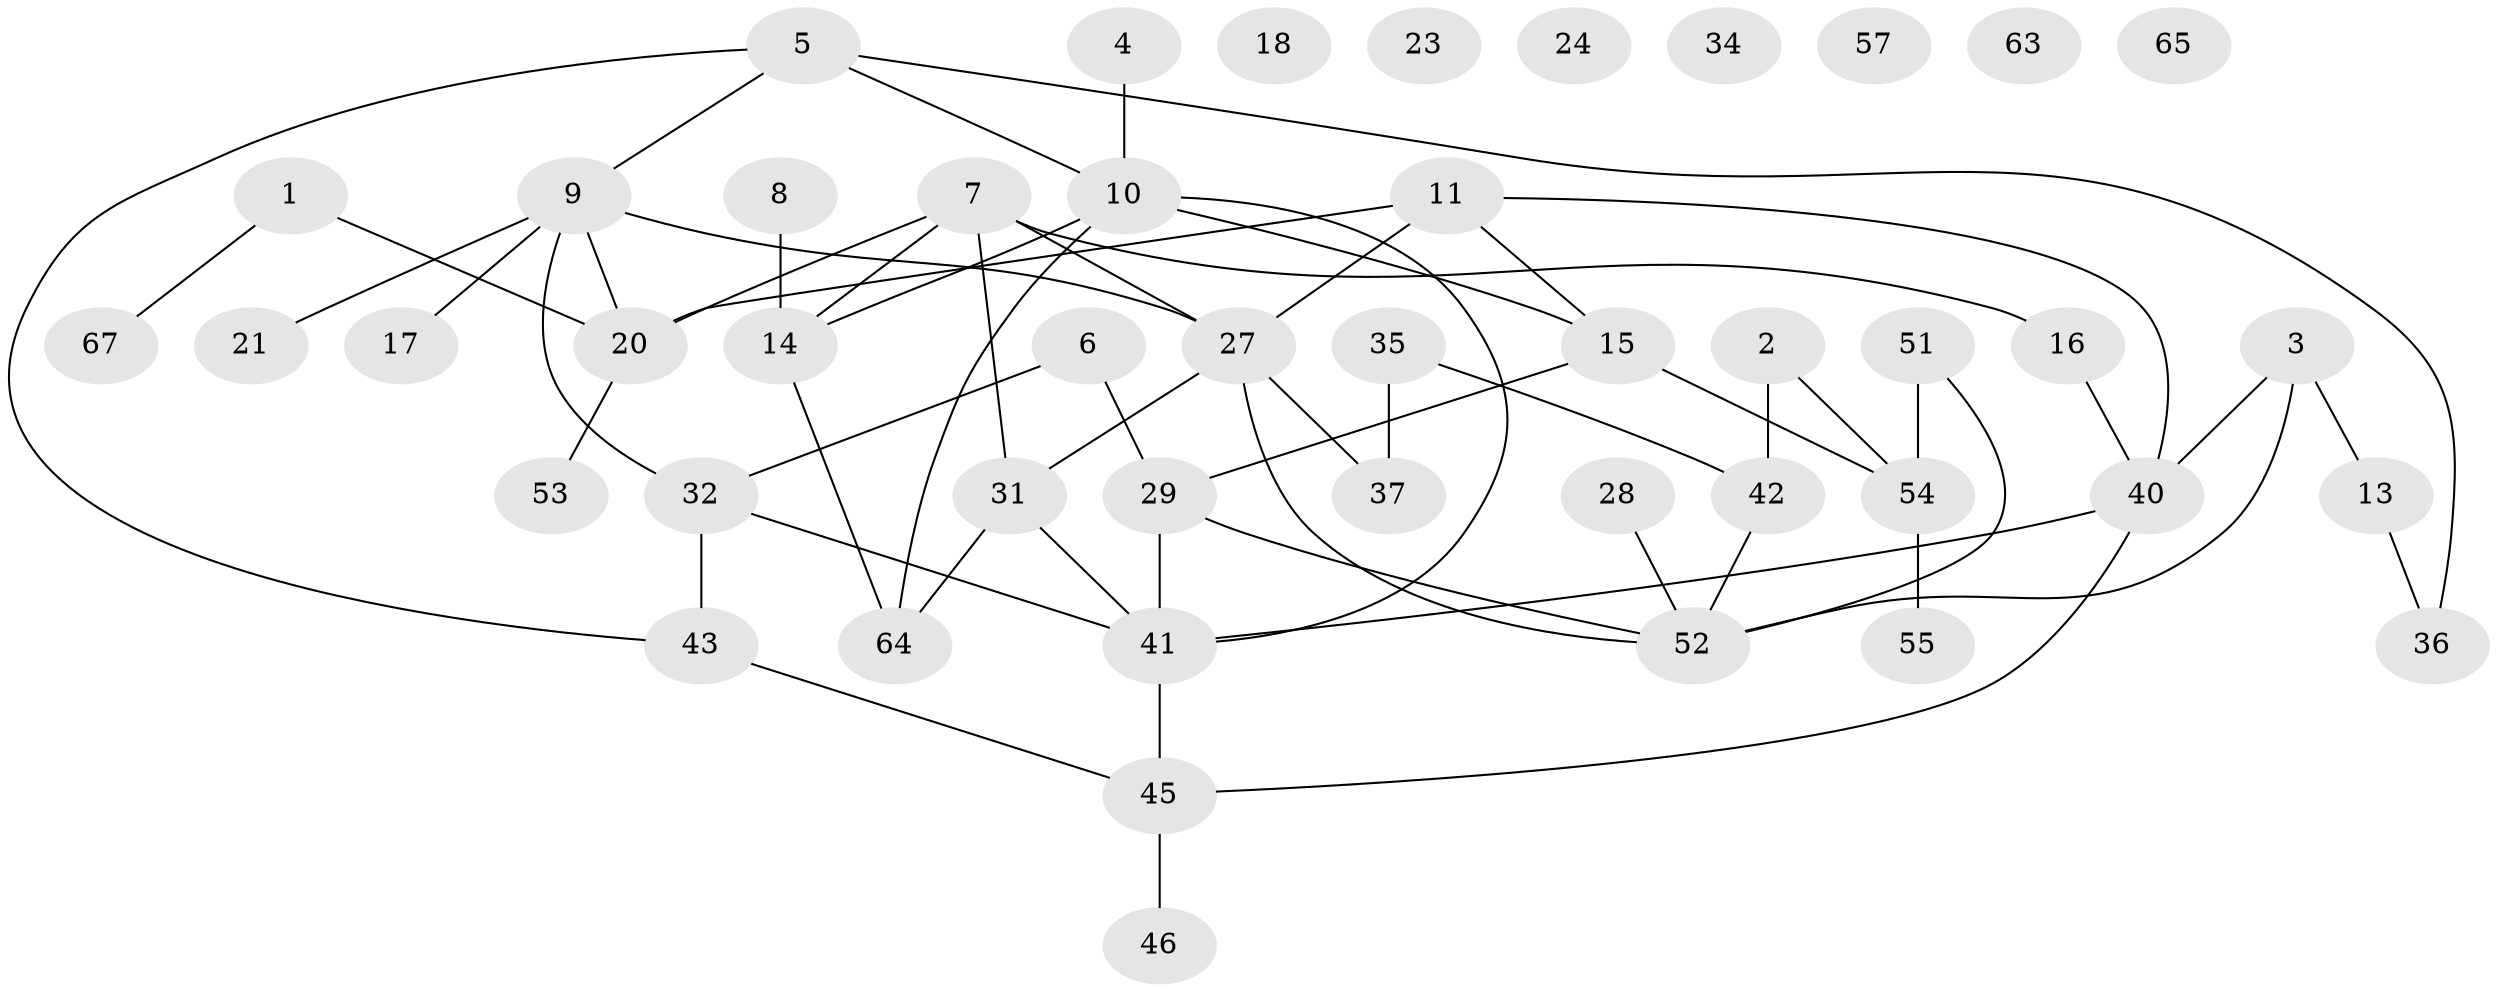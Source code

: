 // original degree distribution, {1: 0.2112676056338028, 2: 0.29577464788732394, 4: 0.11267605633802817, 6: 0.028169014084507043, 5: 0.09859154929577464, 3: 0.16901408450704225, 0: 0.08450704225352113}
// Generated by graph-tools (version 1.1) at 2025/41/03/06/25 10:41:19]
// undirected, 46 vertices, 60 edges
graph export_dot {
graph [start="1"]
  node [color=gray90,style=filled];
  1 [super="+33"];
  2;
  3 [super="+12"];
  4;
  5 [super="+26"];
  6;
  7 [super="+38"];
  8;
  9 [super="+30"];
  10 [super="+22"];
  11 [super="+25"];
  13;
  14 [super="+19"];
  15 [super="+70"];
  16;
  17;
  18;
  20 [super="+50"];
  21;
  23;
  24;
  27 [super="+62"];
  28;
  29 [super="+39"];
  31;
  32 [super="+47"];
  34 [super="+69"];
  35 [super="+66"];
  36 [super="+58"];
  37 [super="+68"];
  40 [super="+44"];
  41 [super="+59"];
  42;
  43 [super="+49"];
  45 [super="+48"];
  46;
  51 [super="+60"];
  52 [super="+71"];
  53 [super="+56"];
  54 [super="+61"];
  55;
  57;
  63;
  64;
  65;
  67;
  1 -- 67;
  1 -- 20;
  2 -- 42;
  2 -- 54;
  3 -- 13;
  3 -- 52;
  3 -- 40;
  4 -- 10;
  5 -- 9;
  5 -- 36;
  5 -- 43;
  5 -- 10;
  6 -- 32;
  6 -- 29;
  7 -- 16;
  7 -- 27 [weight=2];
  7 -- 31;
  7 -- 20;
  7 -- 14;
  8 -- 14;
  9 -- 17;
  9 -- 20;
  9 -- 21;
  9 -- 27;
  9 -- 32;
  10 -- 64;
  10 -- 14;
  10 -- 41;
  10 -- 15;
  11 -- 20;
  11 -- 27;
  11 -- 40;
  11 -- 15;
  13 -- 36;
  14 -- 64;
  15 -- 29;
  15 -- 54;
  16 -- 40;
  20 -- 53;
  27 -- 37;
  27 -- 31;
  27 -- 52;
  28 -- 52;
  29 -- 52;
  29 -- 41;
  31 -- 64;
  31 -- 41;
  32 -- 43;
  32 -- 41;
  35 -- 42;
  35 -- 37;
  40 -- 41;
  40 -- 45;
  41 -- 45;
  42 -- 52;
  43 -- 45;
  45 -- 46;
  51 -- 52;
  51 -- 54;
  54 -- 55;
}
